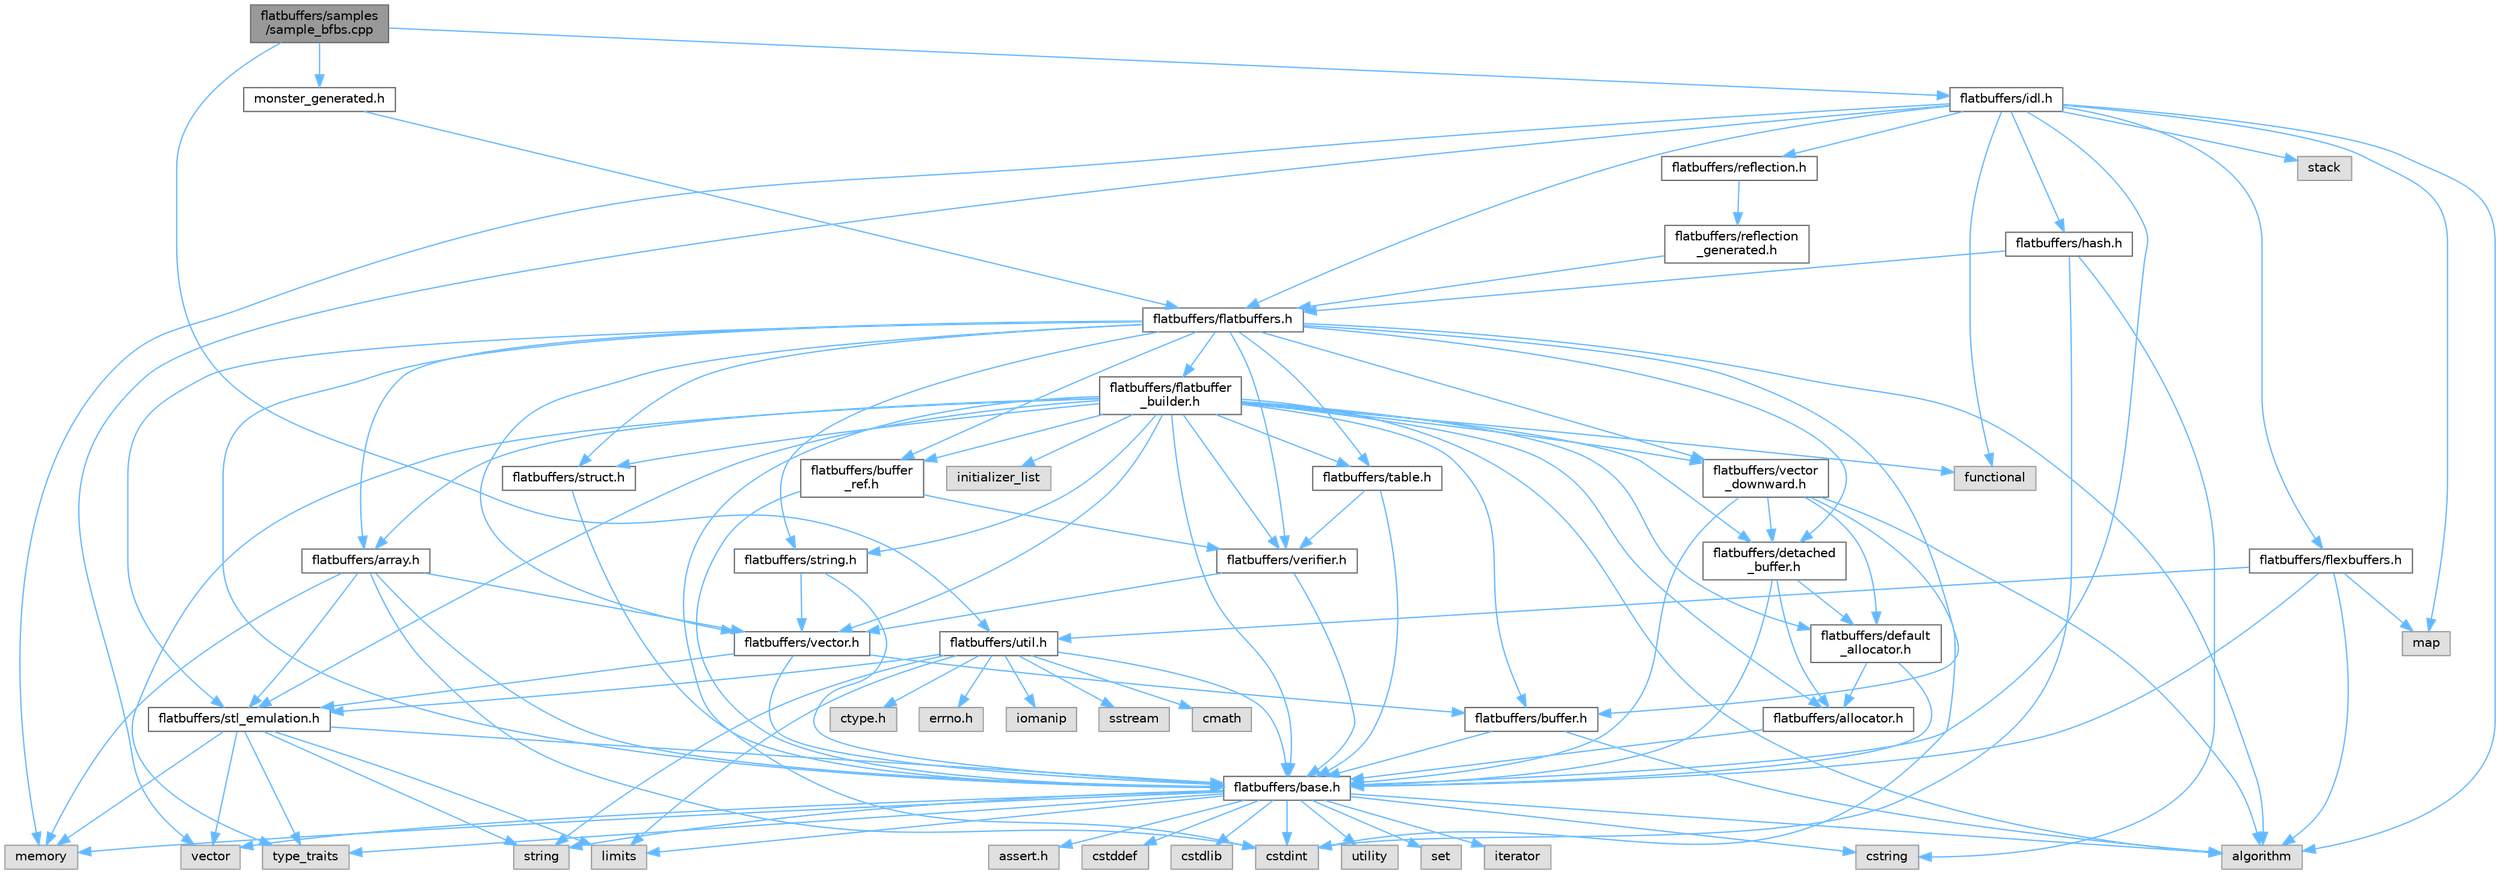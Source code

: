 digraph "flatbuffers/samples/sample_bfbs.cpp"
{
 // LATEX_PDF_SIZE
  bgcolor="transparent";
  edge [fontname=Helvetica,fontsize=10,labelfontname=Helvetica,labelfontsize=10];
  node [fontname=Helvetica,fontsize=10,shape=box,height=0.2,width=0.4];
  Node1 [id="Node000001",label="flatbuffers/samples\l/sample_bfbs.cpp",height=0.2,width=0.4,color="gray40", fillcolor="grey60", style="filled", fontcolor="black",tooltip=" "];
  Node1 -> Node2 [id="edge117_Node000001_Node000002",color="steelblue1",style="solid",tooltip=" "];
  Node2 [id="Node000002",label="flatbuffers/idl.h",height=0.2,width=0.4,color="grey40", fillcolor="white", style="filled",URL="$idl_8h.html",tooltip=" "];
  Node2 -> Node3 [id="edge118_Node000002_Node000003",color="steelblue1",style="solid",tooltip=" "];
  Node3 [id="Node000003",label="algorithm",height=0.2,width=0.4,color="grey60", fillcolor="#E0E0E0", style="filled",tooltip=" "];
  Node2 -> Node4 [id="edge119_Node000002_Node000004",color="steelblue1",style="solid",tooltip=" "];
  Node4 [id="Node000004",label="functional",height=0.2,width=0.4,color="grey60", fillcolor="#E0E0E0", style="filled",tooltip=" "];
  Node2 -> Node5 [id="edge120_Node000002_Node000005",color="steelblue1",style="solid",tooltip=" "];
  Node5 [id="Node000005",label="map",height=0.2,width=0.4,color="grey60", fillcolor="#E0E0E0", style="filled",tooltip=" "];
  Node2 -> Node6 [id="edge121_Node000002_Node000006",color="steelblue1",style="solid",tooltip=" "];
  Node6 [id="Node000006",label="memory",height=0.2,width=0.4,color="grey60", fillcolor="#E0E0E0", style="filled",tooltip=" "];
  Node2 -> Node7 [id="edge122_Node000002_Node000007",color="steelblue1",style="solid",tooltip=" "];
  Node7 [id="Node000007",label="stack",height=0.2,width=0.4,color="grey60", fillcolor="#E0E0E0", style="filled",tooltip=" "];
  Node2 -> Node8 [id="edge123_Node000002_Node000008",color="steelblue1",style="solid",tooltip=" "];
  Node8 [id="Node000008",label="vector",height=0.2,width=0.4,color="grey60", fillcolor="#E0E0E0", style="filled",tooltip=" "];
  Node2 -> Node9 [id="edge124_Node000002_Node000009",color="steelblue1",style="solid",tooltip=" "];
  Node9 [id="Node000009",label="flatbuffers/base.h",height=0.2,width=0.4,color="grey40", fillcolor="white", style="filled",URL="$base_8h.html",tooltip=" "];
  Node9 -> Node10 [id="edge125_Node000009_Node000010",color="steelblue1",style="solid",tooltip=" "];
  Node10 [id="Node000010",label="assert.h",height=0.2,width=0.4,color="grey60", fillcolor="#E0E0E0", style="filled",tooltip=" "];
  Node9 -> Node11 [id="edge126_Node000009_Node000011",color="steelblue1",style="solid",tooltip=" "];
  Node11 [id="Node000011",label="cstdint",height=0.2,width=0.4,color="grey60", fillcolor="#E0E0E0", style="filled",tooltip=" "];
  Node9 -> Node12 [id="edge127_Node000009_Node000012",color="steelblue1",style="solid",tooltip=" "];
  Node12 [id="Node000012",label="cstddef",height=0.2,width=0.4,color="grey60", fillcolor="#E0E0E0", style="filled",tooltip=" "];
  Node9 -> Node13 [id="edge128_Node000009_Node000013",color="steelblue1",style="solid",tooltip=" "];
  Node13 [id="Node000013",label="cstdlib",height=0.2,width=0.4,color="grey60", fillcolor="#E0E0E0", style="filled",tooltip=" "];
  Node9 -> Node14 [id="edge129_Node000009_Node000014",color="steelblue1",style="solid",tooltip=" "];
  Node14 [id="Node000014",label="cstring",height=0.2,width=0.4,color="grey60", fillcolor="#E0E0E0", style="filled",tooltip=" "];
  Node9 -> Node15 [id="edge130_Node000009_Node000015",color="steelblue1",style="solid",tooltip=" "];
  Node15 [id="Node000015",label="utility",height=0.2,width=0.4,color="grey60", fillcolor="#E0E0E0", style="filled",tooltip=" "];
  Node9 -> Node16 [id="edge131_Node000009_Node000016",color="steelblue1",style="solid",tooltip=" "];
  Node16 [id="Node000016",label="string",height=0.2,width=0.4,color="grey60", fillcolor="#E0E0E0", style="filled",tooltip=" "];
  Node9 -> Node17 [id="edge132_Node000009_Node000017",color="steelblue1",style="solid",tooltip=" "];
  Node17 [id="Node000017",label="type_traits",height=0.2,width=0.4,color="grey60", fillcolor="#E0E0E0", style="filled",tooltip=" "];
  Node9 -> Node8 [id="edge133_Node000009_Node000008",color="steelblue1",style="solid",tooltip=" "];
  Node9 -> Node18 [id="edge134_Node000009_Node000018",color="steelblue1",style="solid",tooltip=" "];
  Node18 [id="Node000018",label="set",height=0.2,width=0.4,color="grey60", fillcolor="#E0E0E0", style="filled",tooltip=" "];
  Node9 -> Node3 [id="edge135_Node000009_Node000003",color="steelblue1",style="solid",tooltip=" "];
  Node9 -> Node19 [id="edge136_Node000009_Node000019",color="steelblue1",style="solid",tooltip=" "];
  Node19 [id="Node000019",label="limits",height=0.2,width=0.4,color="grey60", fillcolor="#E0E0E0", style="filled",tooltip=" "];
  Node9 -> Node20 [id="edge137_Node000009_Node000020",color="steelblue1",style="solid",tooltip=" "];
  Node20 [id="Node000020",label="iterator",height=0.2,width=0.4,color="grey60", fillcolor="#E0E0E0", style="filled",tooltip=" "];
  Node9 -> Node6 [id="edge138_Node000009_Node000006",color="steelblue1",style="solid",tooltip=" "];
  Node2 -> Node21 [id="edge139_Node000002_Node000021",color="steelblue1",style="solid",tooltip=" "];
  Node21 [id="Node000021",label="flatbuffers/flatbuffers.h",height=0.2,width=0.4,color="grey40", fillcolor="white", style="filled",URL="$flatbuffers_8h.html",tooltip=" "];
  Node21 -> Node3 [id="edge140_Node000021_Node000003",color="steelblue1",style="solid",tooltip=" "];
  Node21 -> Node22 [id="edge141_Node000021_Node000022",color="steelblue1",style="solid",tooltip=" "];
  Node22 [id="Node000022",label="flatbuffers/array.h",height=0.2,width=0.4,color="grey40", fillcolor="white", style="filled",URL="$array_8h.html",tooltip=" "];
  Node22 -> Node11 [id="edge142_Node000022_Node000011",color="steelblue1",style="solid",tooltip=" "];
  Node22 -> Node6 [id="edge143_Node000022_Node000006",color="steelblue1",style="solid",tooltip=" "];
  Node22 -> Node9 [id="edge144_Node000022_Node000009",color="steelblue1",style="solid",tooltip=" "];
  Node22 -> Node23 [id="edge145_Node000022_Node000023",color="steelblue1",style="solid",tooltip=" "];
  Node23 [id="Node000023",label="flatbuffers/stl_emulation.h",height=0.2,width=0.4,color="grey40", fillcolor="white", style="filled",URL="$stl__emulation_8h.html",tooltip=" "];
  Node23 -> Node9 [id="edge146_Node000023_Node000009",color="steelblue1",style="solid",tooltip=" "];
  Node23 -> Node16 [id="edge147_Node000023_Node000016",color="steelblue1",style="solid",tooltip=" "];
  Node23 -> Node17 [id="edge148_Node000023_Node000017",color="steelblue1",style="solid",tooltip=" "];
  Node23 -> Node8 [id="edge149_Node000023_Node000008",color="steelblue1",style="solid",tooltip=" "];
  Node23 -> Node6 [id="edge150_Node000023_Node000006",color="steelblue1",style="solid",tooltip=" "];
  Node23 -> Node19 [id="edge151_Node000023_Node000019",color="steelblue1",style="solid",tooltip=" "];
  Node22 -> Node24 [id="edge152_Node000022_Node000024",color="steelblue1",style="solid",tooltip=" "];
  Node24 [id="Node000024",label="flatbuffers/vector.h",height=0.2,width=0.4,color="grey40", fillcolor="white", style="filled",URL="$vector_8h.html",tooltip=" "];
  Node24 -> Node9 [id="edge153_Node000024_Node000009",color="steelblue1",style="solid",tooltip=" "];
  Node24 -> Node25 [id="edge154_Node000024_Node000025",color="steelblue1",style="solid",tooltip=" "];
  Node25 [id="Node000025",label="flatbuffers/buffer.h",height=0.2,width=0.4,color="grey40", fillcolor="white", style="filled",URL="$buffer_8h.html",tooltip=" "];
  Node25 -> Node3 [id="edge155_Node000025_Node000003",color="steelblue1",style="solid",tooltip=" "];
  Node25 -> Node9 [id="edge156_Node000025_Node000009",color="steelblue1",style="solid",tooltip=" "];
  Node24 -> Node23 [id="edge157_Node000024_Node000023",color="steelblue1",style="solid",tooltip=" "];
  Node21 -> Node9 [id="edge158_Node000021_Node000009",color="steelblue1",style="solid",tooltip=" "];
  Node21 -> Node25 [id="edge159_Node000021_Node000025",color="steelblue1",style="solid",tooltip=" "];
  Node21 -> Node26 [id="edge160_Node000021_Node000026",color="steelblue1",style="solid",tooltip=" "];
  Node26 [id="Node000026",label="flatbuffers/buffer\l_ref.h",height=0.2,width=0.4,color="grey40", fillcolor="white", style="filled",URL="$buffer__ref_8h.html",tooltip=" "];
  Node26 -> Node9 [id="edge161_Node000026_Node000009",color="steelblue1",style="solid",tooltip=" "];
  Node26 -> Node27 [id="edge162_Node000026_Node000027",color="steelblue1",style="solid",tooltip=" "];
  Node27 [id="Node000027",label="flatbuffers/verifier.h",height=0.2,width=0.4,color="grey40", fillcolor="white", style="filled",URL="$verifier_8h.html",tooltip=" "];
  Node27 -> Node9 [id="edge163_Node000027_Node000009",color="steelblue1",style="solid",tooltip=" "];
  Node27 -> Node24 [id="edge164_Node000027_Node000024",color="steelblue1",style="solid",tooltip=" "];
  Node21 -> Node28 [id="edge165_Node000021_Node000028",color="steelblue1",style="solid",tooltip=" "];
  Node28 [id="Node000028",label="flatbuffers/detached\l_buffer.h",height=0.2,width=0.4,color="grey40", fillcolor="white", style="filled",URL="$detached__buffer_8h.html",tooltip=" "];
  Node28 -> Node29 [id="edge166_Node000028_Node000029",color="steelblue1",style="solid",tooltip=" "];
  Node29 [id="Node000029",label="flatbuffers/allocator.h",height=0.2,width=0.4,color="grey40", fillcolor="white", style="filled",URL="$allocator_8h.html",tooltip=" "];
  Node29 -> Node9 [id="edge167_Node000029_Node000009",color="steelblue1",style="solid",tooltip=" "];
  Node28 -> Node9 [id="edge168_Node000028_Node000009",color="steelblue1",style="solid",tooltip=" "];
  Node28 -> Node30 [id="edge169_Node000028_Node000030",color="steelblue1",style="solid",tooltip=" "];
  Node30 [id="Node000030",label="flatbuffers/default\l_allocator.h",height=0.2,width=0.4,color="grey40", fillcolor="white", style="filled",URL="$default__allocator_8h.html",tooltip=" "];
  Node30 -> Node29 [id="edge170_Node000030_Node000029",color="steelblue1",style="solid",tooltip=" "];
  Node30 -> Node9 [id="edge171_Node000030_Node000009",color="steelblue1",style="solid",tooltip=" "];
  Node21 -> Node31 [id="edge172_Node000021_Node000031",color="steelblue1",style="solid",tooltip=" "];
  Node31 [id="Node000031",label="flatbuffers/flatbuffer\l_builder.h",height=0.2,width=0.4,color="grey40", fillcolor="white", style="filled",URL="$flatbuffer__builder_8h.html",tooltip=" "];
  Node31 -> Node3 [id="edge173_Node000031_Node000003",color="steelblue1",style="solid",tooltip=" "];
  Node31 -> Node11 [id="edge174_Node000031_Node000011",color="steelblue1",style="solid",tooltip=" "];
  Node31 -> Node4 [id="edge175_Node000031_Node000004",color="steelblue1",style="solid",tooltip=" "];
  Node31 -> Node32 [id="edge176_Node000031_Node000032",color="steelblue1",style="solid",tooltip=" "];
  Node32 [id="Node000032",label="initializer_list",height=0.2,width=0.4,color="grey60", fillcolor="#E0E0E0", style="filled",tooltip=" "];
  Node31 -> Node17 [id="edge177_Node000031_Node000017",color="steelblue1",style="solid",tooltip=" "];
  Node31 -> Node29 [id="edge178_Node000031_Node000029",color="steelblue1",style="solid",tooltip=" "];
  Node31 -> Node22 [id="edge179_Node000031_Node000022",color="steelblue1",style="solid",tooltip=" "];
  Node31 -> Node9 [id="edge180_Node000031_Node000009",color="steelblue1",style="solid",tooltip=" "];
  Node31 -> Node25 [id="edge181_Node000031_Node000025",color="steelblue1",style="solid",tooltip=" "];
  Node31 -> Node26 [id="edge182_Node000031_Node000026",color="steelblue1",style="solid",tooltip=" "];
  Node31 -> Node30 [id="edge183_Node000031_Node000030",color="steelblue1",style="solid",tooltip=" "];
  Node31 -> Node28 [id="edge184_Node000031_Node000028",color="steelblue1",style="solid",tooltip=" "];
  Node31 -> Node23 [id="edge185_Node000031_Node000023",color="steelblue1",style="solid",tooltip=" "];
  Node31 -> Node33 [id="edge186_Node000031_Node000033",color="steelblue1",style="solid",tooltip=" "];
  Node33 [id="Node000033",label="flatbuffers/string.h",height=0.2,width=0.4,color="grey40", fillcolor="white", style="filled",URL="$string_8h.html",tooltip=" "];
  Node33 -> Node9 [id="edge187_Node000033_Node000009",color="steelblue1",style="solid",tooltip=" "];
  Node33 -> Node24 [id="edge188_Node000033_Node000024",color="steelblue1",style="solid",tooltip=" "];
  Node31 -> Node34 [id="edge189_Node000031_Node000034",color="steelblue1",style="solid",tooltip=" "];
  Node34 [id="Node000034",label="flatbuffers/struct.h",height=0.2,width=0.4,color="grey40", fillcolor="white", style="filled",URL="$struct_8h.html",tooltip=" "];
  Node34 -> Node9 [id="edge190_Node000034_Node000009",color="steelblue1",style="solid",tooltip=" "];
  Node31 -> Node35 [id="edge191_Node000031_Node000035",color="steelblue1",style="solid",tooltip=" "];
  Node35 [id="Node000035",label="flatbuffers/table.h",height=0.2,width=0.4,color="grey40", fillcolor="white", style="filled",URL="$table_8h.html",tooltip=" "];
  Node35 -> Node9 [id="edge192_Node000035_Node000009",color="steelblue1",style="solid",tooltip=" "];
  Node35 -> Node27 [id="edge193_Node000035_Node000027",color="steelblue1",style="solid",tooltip=" "];
  Node31 -> Node24 [id="edge194_Node000031_Node000024",color="steelblue1",style="solid",tooltip=" "];
  Node31 -> Node36 [id="edge195_Node000031_Node000036",color="steelblue1",style="solid",tooltip=" "];
  Node36 [id="Node000036",label="flatbuffers/vector\l_downward.h",height=0.2,width=0.4,color="grey40", fillcolor="white", style="filled",URL="$vector__downward_8h.html",tooltip=" "];
  Node36 -> Node3 [id="edge196_Node000036_Node000003",color="steelblue1",style="solid",tooltip=" "];
  Node36 -> Node11 [id="edge197_Node000036_Node000011",color="steelblue1",style="solid",tooltip=" "];
  Node36 -> Node9 [id="edge198_Node000036_Node000009",color="steelblue1",style="solid",tooltip=" "];
  Node36 -> Node30 [id="edge199_Node000036_Node000030",color="steelblue1",style="solid",tooltip=" "];
  Node36 -> Node28 [id="edge200_Node000036_Node000028",color="steelblue1",style="solid",tooltip=" "];
  Node31 -> Node27 [id="edge201_Node000031_Node000027",color="steelblue1",style="solid",tooltip=" "];
  Node21 -> Node23 [id="edge202_Node000021_Node000023",color="steelblue1",style="solid",tooltip=" "];
  Node21 -> Node33 [id="edge203_Node000021_Node000033",color="steelblue1",style="solid",tooltip=" "];
  Node21 -> Node34 [id="edge204_Node000021_Node000034",color="steelblue1",style="solid",tooltip=" "];
  Node21 -> Node35 [id="edge205_Node000021_Node000035",color="steelblue1",style="solid",tooltip=" "];
  Node21 -> Node24 [id="edge206_Node000021_Node000024",color="steelblue1",style="solid",tooltip=" "];
  Node21 -> Node36 [id="edge207_Node000021_Node000036",color="steelblue1",style="solid",tooltip=" "];
  Node21 -> Node27 [id="edge208_Node000021_Node000027",color="steelblue1",style="solid",tooltip=" "];
  Node2 -> Node37 [id="edge209_Node000002_Node000037",color="steelblue1",style="solid",tooltip=" "];
  Node37 [id="Node000037",label="flatbuffers/flexbuffers.h",height=0.2,width=0.4,color="grey40", fillcolor="white", style="filled",URL="$flexbuffers_8h.html",tooltip=" "];
  Node37 -> Node3 [id="edge210_Node000037_Node000003",color="steelblue1",style="solid",tooltip=" "];
  Node37 -> Node5 [id="edge211_Node000037_Node000005",color="steelblue1",style="solid",tooltip=" "];
  Node37 -> Node9 [id="edge212_Node000037_Node000009",color="steelblue1",style="solid",tooltip=" "];
  Node37 -> Node38 [id="edge213_Node000037_Node000038",color="steelblue1",style="solid",tooltip=" "];
  Node38 [id="Node000038",label="flatbuffers/util.h",height=0.2,width=0.4,color="grey40", fillcolor="white", style="filled",URL="$util_8h.html",tooltip=" "];
  Node38 -> Node39 [id="edge214_Node000038_Node000039",color="steelblue1",style="solid",tooltip=" "];
  Node39 [id="Node000039",label="ctype.h",height=0.2,width=0.4,color="grey60", fillcolor="#E0E0E0", style="filled",tooltip=" "];
  Node38 -> Node40 [id="edge215_Node000038_Node000040",color="steelblue1",style="solid",tooltip=" "];
  Node40 [id="Node000040",label="errno.h",height=0.2,width=0.4,color="grey60", fillcolor="#E0E0E0", style="filled",tooltip=" "];
  Node38 -> Node9 [id="edge216_Node000038_Node000009",color="steelblue1",style="solid",tooltip=" "];
  Node38 -> Node23 [id="edge217_Node000038_Node000023",color="steelblue1",style="solid",tooltip=" "];
  Node38 -> Node41 [id="edge218_Node000038_Node000041",color="steelblue1",style="solid",tooltip=" "];
  Node41 [id="Node000041",label="iomanip",height=0.2,width=0.4,color="grey60", fillcolor="#E0E0E0", style="filled",tooltip=" "];
  Node38 -> Node42 [id="edge219_Node000038_Node000042",color="steelblue1",style="solid",tooltip=" "];
  Node42 [id="Node000042",label="sstream",height=0.2,width=0.4,color="grey60", fillcolor="#E0E0E0", style="filled",tooltip=" "];
  Node38 -> Node43 [id="edge220_Node000038_Node000043",color="steelblue1",style="solid",tooltip=" "];
  Node43 [id="Node000043",label="cmath",height=0.2,width=0.4,color="grey60", fillcolor="#E0E0E0", style="filled",tooltip=" "];
  Node38 -> Node19 [id="edge221_Node000038_Node000019",color="steelblue1",style="solid",tooltip=" "];
  Node38 -> Node16 [id="edge222_Node000038_Node000016",color="steelblue1",style="solid",tooltip=" "];
  Node2 -> Node44 [id="edge223_Node000002_Node000044",color="steelblue1",style="solid",tooltip=" "];
  Node44 [id="Node000044",label="flatbuffers/hash.h",height=0.2,width=0.4,color="grey40", fillcolor="white", style="filled",URL="$hash_8h.html",tooltip=" "];
  Node44 -> Node11 [id="edge224_Node000044_Node000011",color="steelblue1",style="solid",tooltip=" "];
  Node44 -> Node14 [id="edge225_Node000044_Node000014",color="steelblue1",style="solid",tooltip=" "];
  Node44 -> Node21 [id="edge226_Node000044_Node000021",color="steelblue1",style="solid",tooltip=" "];
  Node2 -> Node45 [id="edge227_Node000002_Node000045",color="steelblue1",style="solid",tooltip=" "];
  Node45 [id="Node000045",label="flatbuffers/reflection.h",height=0.2,width=0.4,color="grey40", fillcolor="white", style="filled",URL="$reflection_8h.html",tooltip=" "];
  Node45 -> Node46 [id="edge228_Node000045_Node000046",color="steelblue1",style="solid",tooltip=" "];
  Node46 [id="Node000046",label="flatbuffers/reflection\l_generated.h",height=0.2,width=0.4,color="grey40", fillcolor="white", style="filled",URL="$reflection__generated_8h.html",tooltip=" "];
  Node46 -> Node21 [id="edge229_Node000046_Node000021",color="steelblue1",style="solid",tooltip=" "];
  Node1 -> Node38 [id="edge230_Node000001_Node000038",color="steelblue1",style="solid",tooltip=" "];
  Node1 -> Node47 [id="edge231_Node000001_Node000047",color="steelblue1",style="solid",tooltip=" "];
  Node47 [id="Node000047",label="monster_generated.h",height=0.2,width=0.4,color="grey40", fillcolor="white", style="filled",URL="$monster__generated_8h.html",tooltip=" "];
  Node47 -> Node21 [id="edge232_Node000047_Node000021",color="steelblue1",style="solid",tooltip=" "];
}
